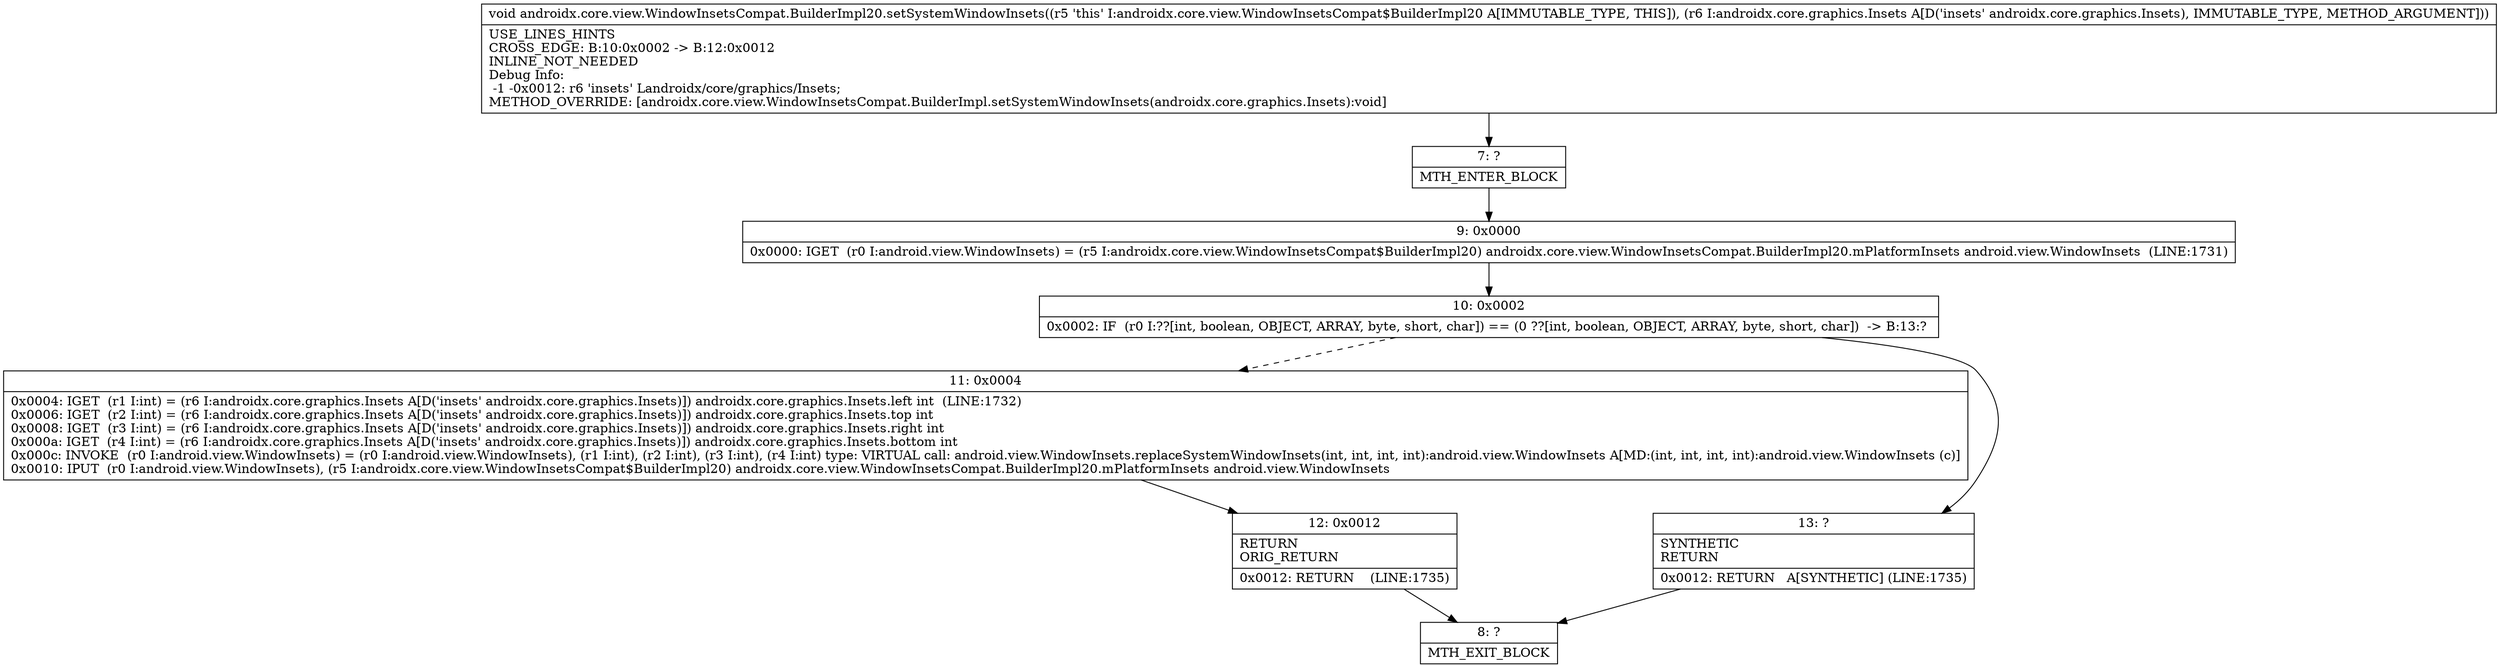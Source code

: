 digraph "CFG forandroidx.core.view.WindowInsetsCompat.BuilderImpl20.setSystemWindowInsets(Landroidx\/core\/graphics\/Insets;)V" {
Node_7 [shape=record,label="{7\:\ ?|MTH_ENTER_BLOCK\l}"];
Node_9 [shape=record,label="{9\:\ 0x0000|0x0000: IGET  (r0 I:android.view.WindowInsets) = (r5 I:androidx.core.view.WindowInsetsCompat$BuilderImpl20) androidx.core.view.WindowInsetsCompat.BuilderImpl20.mPlatformInsets android.view.WindowInsets  (LINE:1731)\l}"];
Node_10 [shape=record,label="{10\:\ 0x0002|0x0002: IF  (r0 I:??[int, boolean, OBJECT, ARRAY, byte, short, char]) == (0 ??[int, boolean, OBJECT, ARRAY, byte, short, char])  \-\> B:13:? \l}"];
Node_11 [shape=record,label="{11\:\ 0x0004|0x0004: IGET  (r1 I:int) = (r6 I:androidx.core.graphics.Insets A[D('insets' androidx.core.graphics.Insets)]) androidx.core.graphics.Insets.left int  (LINE:1732)\l0x0006: IGET  (r2 I:int) = (r6 I:androidx.core.graphics.Insets A[D('insets' androidx.core.graphics.Insets)]) androidx.core.graphics.Insets.top int \l0x0008: IGET  (r3 I:int) = (r6 I:androidx.core.graphics.Insets A[D('insets' androidx.core.graphics.Insets)]) androidx.core.graphics.Insets.right int \l0x000a: IGET  (r4 I:int) = (r6 I:androidx.core.graphics.Insets A[D('insets' androidx.core.graphics.Insets)]) androidx.core.graphics.Insets.bottom int \l0x000c: INVOKE  (r0 I:android.view.WindowInsets) = (r0 I:android.view.WindowInsets), (r1 I:int), (r2 I:int), (r3 I:int), (r4 I:int) type: VIRTUAL call: android.view.WindowInsets.replaceSystemWindowInsets(int, int, int, int):android.view.WindowInsets A[MD:(int, int, int, int):android.view.WindowInsets (c)]\l0x0010: IPUT  (r0 I:android.view.WindowInsets), (r5 I:androidx.core.view.WindowInsetsCompat$BuilderImpl20) androidx.core.view.WindowInsetsCompat.BuilderImpl20.mPlatformInsets android.view.WindowInsets \l}"];
Node_12 [shape=record,label="{12\:\ 0x0012|RETURN\lORIG_RETURN\l|0x0012: RETURN    (LINE:1735)\l}"];
Node_8 [shape=record,label="{8\:\ ?|MTH_EXIT_BLOCK\l}"];
Node_13 [shape=record,label="{13\:\ ?|SYNTHETIC\lRETURN\l|0x0012: RETURN   A[SYNTHETIC] (LINE:1735)\l}"];
MethodNode[shape=record,label="{void androidx.core.view.WindowInsetsCompat.BuilderImpl20.setSystemWindowInsets((r5 'this' I:androidx.core.view.WindowInsetsCompat$BuilderImpl20 A[IMMUTABLE_TYPE, THIS]), (r6 I:androidx.core.graphics.Insets A[D('insets' androidx.core.graphics.Insets), IMMUTABLE_TYPE, METHOD_ARGUMENT]))  | USE_LINES_HINTS\lCROSS_EDGE: B:10:0x0002 \-\> B:12:0x0012\lINLINE_NOT_NEEDED\lDebug Info:\l  \-1 \-0x0012: r6 'insets' Landroidx\/core\/graphics\/Insets;\lMETHOD_OVERRIDE: [androidx.core.view.WindowInsetsCompat.BuilderImpl.setSystemWindowInsets(androidx.core.graphics.Insets):void]\l}"];
MethodNode -> Node_7;Node_7 -> Node_9;
Node_9 -> Node_10;
Node_10 -> Node_11[style=dashed];
Node_10 -> Node_13;
Node_11 -> Node_12;
Node_12 -> Node_8;
Node_13 -> Node_8;
}

